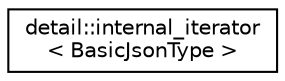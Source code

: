 digraph "Graphical Class Hierarchy"
{
 // LATEX_PDF_SIZE
  edge [fontname="Helvetica",fontsize="10",labelfontname="Helvetica",labelfontsize="10"];
  node [fontname="Helvetica",fontsize="10",shape=record];
  rankdir="LR";
  Node0 [label="detail::internal_iterator\l\< BasicJsonType \>",height=0.2,width=0.4,color="black", fillcolor="white", style="filled",URL="$structdetail_1_1internal__iterator.html",tooltip="an iterator value"];
}

